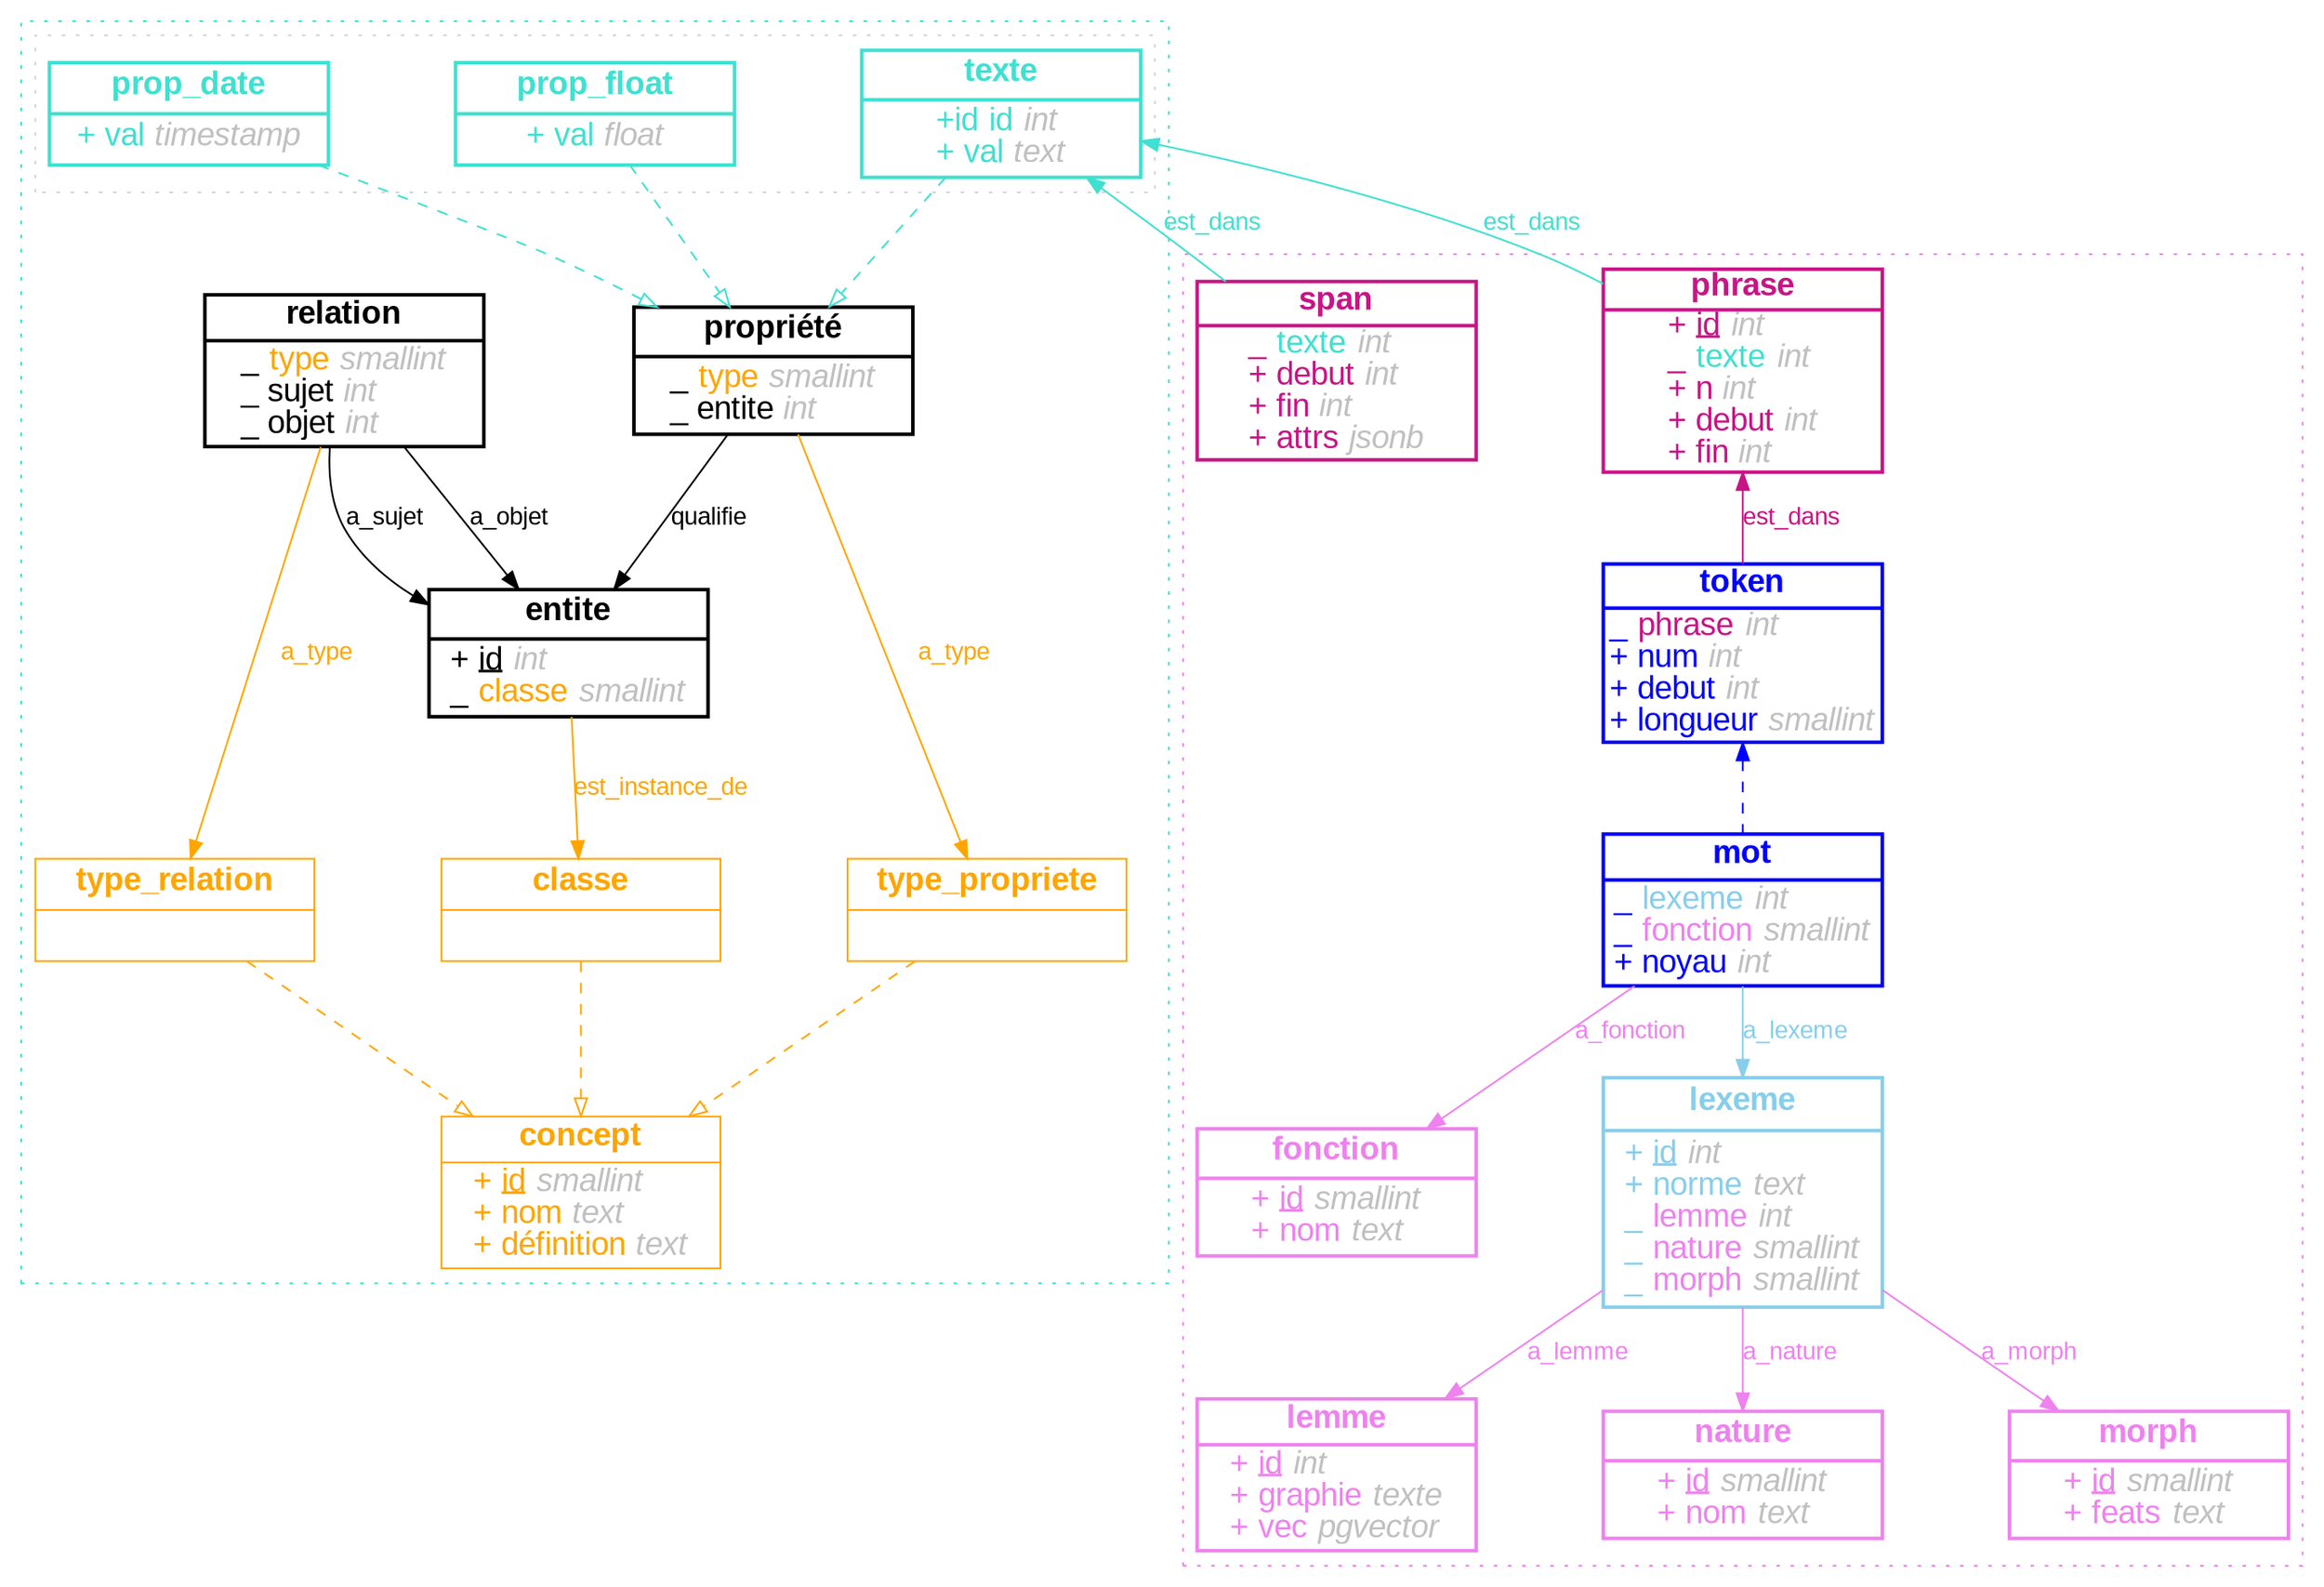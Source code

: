 digraph {
    nodesep=1

    subgraph cluster_eav {
        style=dotted
        color=turquoise
        {rank=same; classe; type_relation; type_propriete}

        entite [
            pos="0,0"
            shape=record
            label= <{
<b>entite</b> |
+ <u>id</u> <i><font color="grey">int</font></i><br align="left"/>
_ <font color="orange">classe</font> <i><font color="grey">smallint</font></i>
}>
            fixedsize=true
            width=2.2
            height=1
            fontname=arial
            fontsize=18
            style=bold
        ]

        relation [
            pos="-310,-240"
            shape=record
            label= <{
<b>relation</b> |
_ <font color="orange">type</font> <i><font color="grey">smallint</font></i><br align="left"/>
_ sujet <i><font color="grey">int</font></i><br align="left"/>
_ objet <i><font color="grey">int</font></i><br align="left"/>
}>
            fixedsize=true
            width=2.2
            height=1.2
            fontsize=18
            fontname=arial
            style=bold
        ]

        propriete [
            pos="-400,90"
            shape=record
            label= <{
<b>propriété</b> |
_ <font color="orange">type</font> <i><font color="grey">smallint</font></i><br align="left"/>
_ entite <i><font color="grey">int</font></i><br align="left"/>
}>
            style=bold
            fixedsize=true
            width=2.2
            height=1
            fontsize=18
            fontname=arial
        ]

        concept [
            pos="108,-395"
            shape=record
            label= <{
<b>concept</b> |
+ <u>id</u> <i><font color="grey">smallint</font></i><br align="left"/>
+ nom <i><font color="grey">text</font></i><br align="left"/>
+ définition <i><font color="grey">text</font></i><br align="left"/>
}>
            color=orange
            fontcolor=orange
            fontsize=18
            fontname=arial
            fixedsize=true
            width=2.2
            height=1.2
        ]

        classe [
            pos="108,-395"
            shape=record
            label= <{
<b>classe</b> |
}>
            color=orange
            fontcolor=orange
            fontsize=18
            fontname=arial
            fixedsize=true
            width=2.2
            height=0.8
        ]

        type_relation [
            pos="-610,-400"
            shape=record
            label= <{
<b>type_relation</b> |
}>
            color=orange
            fontcolor=orange
            fontsize=18
            fontname=arial
            fixedsize=true
            width=2.2
            height=0.8
        ]

        type_propriete [
            pos="-660,-109"
            shape=record
            label= <{
<b>type_propriete</b> |
}>
            color=orange
            fontcolor=orange
            fontsize=18
            fontname=arial
            fixedsize=true
            width=2.2
            height=0.8
        ]

    classe -> concept [style=dashed color=orange arrowhead=empty]
    type_propriete -> concept [style=dashed color=orange arrowhead=empty]
    type_relation -> concept [style=dashed color=orange arrowhead=empty]
    relation -> type_relation [label=a_type color=orange fontcolor=orange fontname=arial]
    entite -> classe [label=est_instance_de color=orange fontcolor=orange fontname=arial]
    propriete -> type_propriete [label=a_type color=orange fontcolor=orange fontname=arial]
    relation -> entite [label=a_objet fontname=arial]
    relation -> entite [label=a_sujet fontname=arial]
    propriete -> entite [label=qualifie fontname=arial]

    subgraph cluster_prop{
        style=dotted
        color=lightgrey

        texte [
            pos="140,385"
            shape=record
            label= <{
<b>texte</b> |
+id <font color="turquoise">id</font> <i><font color="grey">int</font></i><br align="left"/>
+ val <i><font color="grey">text</font></i><br align="left"/>
}>
            fixedsize=true
            width=2.2
            height=1
            fontname=arial
            fontsize=18
            fontcolor="turquoise"
            color="turquoise"
            style=bold
        ]

        prop_date [
            pos="140,385"
            shape=record
            label= <{
<b>prop_date</b> |
+ val <i><font color="grey">timestamp</font></i><br align="left"/>
}>
            fixedsize=true
            width=2.2
            height=0.8
            fontname=arial
            fontsize=18
            fontcolor="turquoise"
            color="turquoise"
            style=bold
        ]

        prop_float [
            pos="140,385"
            shape=record
            label= <{
<b>prop_float</b> |
+ val <i><font color="grey">float</font></i><br align="left"/>
}>
            fixedsize=true
            width=2.2
            height=0.8
            fontname=arial
            fontsize=18
            fontcolor="turquoise"
            color="turquoise"
            style=bold
        ]

    }

    texte -> propriete [style=dashed color="turquoise" arrowhead=empty]
    prop_date -> propriete [style=dashed color="turquoise" arrowhead=empty]
    prop_float -> propriete [style=dashed color="turquoise" arrowhead=empty]

    }

    subgraph cluster_nlp {
        style=dotted
        color=violet

//         segment [
//             pos="140,385"
//             shape=record
//             label= <{
// <b>segment</b> |
// _ <font color="turquoise">texte</font> <i><font color="grey">int</font></i><br align="left"/>
// + debut <i><font color="grey">int</font></i><br align="left"/>
// + fin <i><font color="grey">int</font></i><br align="left"/>
// }>
//             fixedsize=true
//             width=2.2
//             height=1.2
//             fontname=arial
//             fontsize=18
//             fontcolor="blue"
//             color="blue"
//             style=bold
//         ]

        phrase [
            pos="140,385"
            shape=record
            label= <{
<b>phrase</b> |
+ <font><u>id</u></font> <i><font color="grey">int</font></i><br align="left"/>
_ <font color="turquoise">texte</font> <i><font color="grey">int</font></i><br align="left"/>
+ n <i><font color="grey">int</font></i><br align="left"/>
+ debut <i><font color="grey">int</font></i><br align="left"/>
+ fin <i><font color="grey">int</font></i><br align="left"/>
}>
            fixedsize=true
            width=2.2
            height=1.6
            fontname=arial
            fontsize=18
            fontcolor="mediumvioletred"
            color="mediumvioletred"
            style=bold
        ]

        span [
            pos="140,385"
            shape=record
            label= <{
<b>span</b> |
_ <font color="turquoise">texte</font> <i><font color="grey">int</font></i><br align="left"/>
+ debut <i><font color="grey">int</font></i><br align="left"/>
+ fin <i><font color="grey">int</font></i><br align="left"/>
+ attrs <i><font color="grey">jsonb</font></i><br align="left"/>
}>
            fixedsize=true
            width=2.2
            height=1.4
            fontname=arial
            fontsize=18
            fontcolor="mediumvioletred"
            color="mediumvioletred"
            style=bold
        ]

        token [
            pos="391,122"
            shape=record
            label= <{
<b>token</b> |
_ <font color="mediumvioletred">phrase</font> <i><font color="grey">int</font></i><br align="left"/>
+ num <i><font color="grey">int</font></i><br align="left"/>
+ debut <i><font color="grey">int</font></i><br align="left"/>
+ longueur <i><font color="grey">smallint</font></i><br align="left"/>
}>
            style=bold
            fixedsize=true
            width=2.2
            height=1.4
            fontname=arial
            fontsize=18
            fontcolor="blue"
            color="blue"
        ]

        mot [
            pos="391,122"
            shape=record
            label= <{
<b>mot</b> |
_ <font color="skyblue">lexeme</font> <i><font color="grey">int</font></i><br align="left"/>
_ <font color="violet">fonction</font> <i><font color="grey">smallint</font></i><br align="left"/>
+ noyau <i><font color="grey">int</font></i><br align="left"/>
}>
            style=bold
            fixedsize=true
            width=2.2
            height=1.2
            fontname=arial
            fontsize=18
            fontcolor="blue"
            color="blue"
        ]

        lemme [
            pos="391,122"
            shape=record
            label= <{
<b>lemme</b> |
+ <font color="violet"><u>id</u></font> <i><font color="grey">int</font></i><br align="left"/>
+ <font color="violet">graphie</font> <i><font color="grey">texte</font></i><br align="left"/>
+ <font color="violet">vec</font> <i><font color="grey">pgvector</font></i><br align="left"/>
}>
            style=bold
            fixedsize=true
            width=2.2
            height=1.2
            fontname=arial
            fontsize=18
            fontcolor="violet"
            color="violet"
        ]

        lexeme [
            pos="391,122"
            shape=record
            label= <{
<b>lexeme</b> |
+ <font color="skyblue"><u>id</u></font> <i><font color="grey">int</font></i><br align="left"/>
+ <font color="skyblue">norme</font> <i><font color="grey">text</font></i><br align="left"/>
_ <font color="violet">lemme</font> <i><font color="grey">int</font></i><br align="left"/>
_ <font color="violet">nature</font> <i><font color="grey">smallint</font></i><br align="left"/>
_ <font color="violet">morph</font> <i><font color="grey">smallint</font></i><br align="left"/>
}>
            style=bold
            fixedsize=true
            width=2.2
            height=1.8
            fontname=arial
            fontsize=18
            fontcolor="skyblue"
            color="skyblue"
        ]

        nature [
            pos="391,122"
            shape=record
            label= <{
<b>nature</b> |
+ <font color="violet"><u>id</u></font> <i><font color="grey">smallint</font></i><br align="left"/>
+ <font color="violet">nom</font> <i><font color="grey">text</font></i><br align="left"/>
}>
            style=bold
            fixedsize=true
            width=2.2
            height=1
            fontname=arial
            fontsize=18
            fontcolor="violet"
            color="violet"
        ]

        fonction [
            pos="391,122"
            shape=record
            label= <{
<b>fonction</b> |
+ <font color="violet"><u>id</u></font> <i><font color="grey">smallint</font></i><br align="left"/>
+ <font color="violet">nom</font> <i><font color="grey">text</font></i><br align="left"/>
}>
            style=bold
            fixedsize=true
            width=2.2
            height=1
            fontname=arial
            fontsize=18
            fontcolor="violet"
            color="violet"
        ]

        morph [
            pos="391,122"
            shape=record
            label= <{
<b>morph</b> |
+ <font color="violet"><u>id</u></font> <i><font color="grey">smallint</font></i><br align="left"/>
+ <font color="violet">feats</font> <i><font color="grey">text</font></i><br align="left"/>
}>
            style=bold
            fixedsize=true
            width=2.2
            height=1
            fontname=arial
            fontsize=18
            fontcolor="violet"
            color="violet"
        ]

        // texte -> segment [label=est_dans color="turquoise" fontcolor="turquoise" dir=back fontname=arial]
        texte -> phrase [label=est_dans color="turquoise" fontcolor="turquoise" dir=back fontname=arial]
        texte -> span [label=est_dans color="turquoise" fontcolor="turquoise" dir=back fontname=arial]
        phrase -> token [label=est_dans color="mediumvioletred" fontcolor="mediumvioletred" dir=back fontname=arial]

        // segment -> phrase [style=dashed arrowhead=empty color="blue" dir=back]
        // segment -> span [style=dashed arrowhead=empty color="blue" dir=back]
        // segment -> token [style=dashed arrowhead=empty color="blue" dir=back]
        token -> mot [style=dashed arrowhead=empty color="blue" dir=back]

        mot -> lexeme [label=a_lexeme color="skyblue" fontcolor="skyblue" fontname=arial]
        mot -> fonction [label=a_fonction color=violet fontcolor=violet fontname=arial]
        lexeme -> lemme [label=a_lemme color=violet fontcolor=violet fontname=arial]
        lexeme -> nature [label=a_nature color=violet fontcolor=violet fontname=arial]
        lexeme -> morph [label=a_morph color=violet fontcolor=violet fontname=arial]

    }
}
